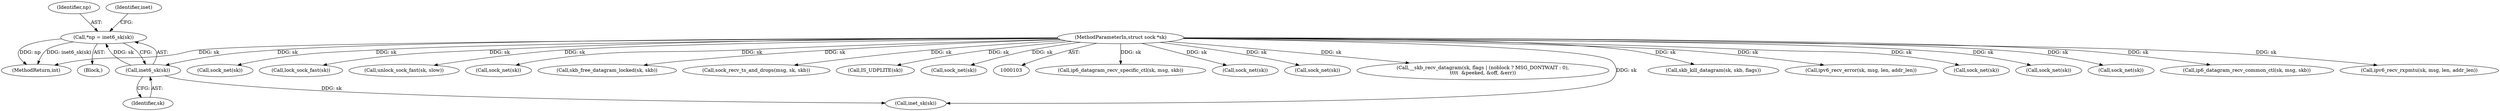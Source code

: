 digraph "0_linux_197c949e7798fbf28cfadc69d9ca0c2abbf93191_0@pointer" {
"1000112" [label="(Call,*np = inet6_sk(sk))"];
"1000114" [label="(Call,inet6_sk(sk))"];
"1000104" [label="(MethodParameterIn,struct sock *sk)"];
"1000419" [label="(Call,ip6_datagram_recv_specific_ctl(sk, msg, skb))"];
"1000119" [label="(Call,inet_sk(sk))"];
"1000112" [label="(Call,*np = inet6_sk(sk))"];
"1000310" [label="(Call,sock_net(sk))"];
"1000461" [label="(Call,sock_net(sk))"];
"1000104" [label="(MethodParameterIn,struct sock *sk)"];
"1000172" [label="(Call,__skb_recv_datagram(sk, flags | (noblock ? MSG_DONTWAIT : 0),\n\t\t\t\t  &peeked, &off, &err))"];
"1000447" [label="(Call,skb_kill_datagram(sk, skb, flags))"];
"1000110" [label="(Block,)"];
"1000146" [label="(Call,ipv6_recv_error(sk, msg, len, addr_len))"];
"1000292" [label="(Call,sock_net(sk))"];
"1000456" [label="(Call,sock_net(sk))"];
"1000113" [label="(Identifier,np)"];
"1000468" [label="(Call,sock_net(sk))"];
"1000487" [label="(MethodReturn,int)"];
"1000397" [label="(Call,ip6_datagram_recv_common_ctl(sk, msg, skb))"];
"1000114" [label="(Call,inet6_sk(sk))"];
"1000164" [label="(Call,ipv6_recv_rxpmtu(sk, msg, len, addr_len))"];
"1000473" [label="(Call,sock_net(sk))"];
"1000443" [label="(Call,lock_sock_fast(sk))"];
"1000118" [label="(Identifier,inet)"];
"1000477" [label="(Call,unlock_sock_fast(sk, slow))"];
"1000316" [label="(Call,sock_net(sk))"];
"1000115" [label="(Identifier,sk)"];
"1000434" [label="(Call,skb_free_datagram_locked(sk, skb))"];
"1000320" [label="(Call,sock_recv_ts_and_drops(msg, sk, skb))"];
"1000133" [label="(Call,IS_UDPLITE(sk))"];
"1000298" [label="(Call,sock_net(sk))"];
"1000112" -> "1000110"  [label="AST: "];
"1000112" -> "1000114"  [label="CFG: "];
"1000113" -> "1000112"  [label="AST: "];
"1000114" -> "1000112"  [label="AST: "];
"1000118" -> "1000112"  [label="CFG: "];
"1000112" -> "1000487"  [label="DDG: inet6_sk(sk)"];
"1000112" -> "1000487"  [label="DDG: np"];
"1000114" -> "1000112"  [label="DDG: sk"];
"1000114" -> "1000115"  [label="CFG: "];
"1000115" -> "1000114"  [label="AST: "];
"1000104" -> "1000114"  [label="DDG: sk"];
"1000114" -> "1000119"  [label="DDG: sk"];
"1000104" -> "1000103"  [label="AST: "];
"1000104" -> "1000487"  [label="DDG: sk"];
"1000104" -> "1000119"  [label="DDG: sk"];
"1000104" -> "1000133"  [label="DDG: sk"];
"1000104" -> "1000146"  [label="DDG: sk"];
"1000104" -> "1000164"  [label="DDG: sk"];
"1000104" -> "1000172"  [label="DDG: sk"];
"1000104" -> "1000292"  [label="DDG: sk"];
"1000104" -> "1000298"  [label="DDG: sk"];
"1000104" -> "1000310"  [label="DDG: sk"];
"1000104" -> "1000316"  [label="DDG: sk"];
"1000104" -> "1000320"  [label="DDG: sk"];
"1000104" -> "1000397"  [label="DDG: sk"];
"1000104" -> "1000419"  [label="DDG: sk"];
"1000104" -> "1000434"  [label="DDG: sk"];
"1000104" -> "1000443"  [label="DDG: sk"];
"1000104" -> "1000447"  [label="DDG: sk"];
"1000104" -> "1000456"  [label="DDG: sk"];
"1000104" -> "1000461"  [label="DDG: sk"];
"1000104" -> "1000468"  [label="DDG: sk"];
"1000104" -> "1000473"  [label="DDG: sk"];
"1000104" -> "1000477"  [label="DDG: sk"];
}
